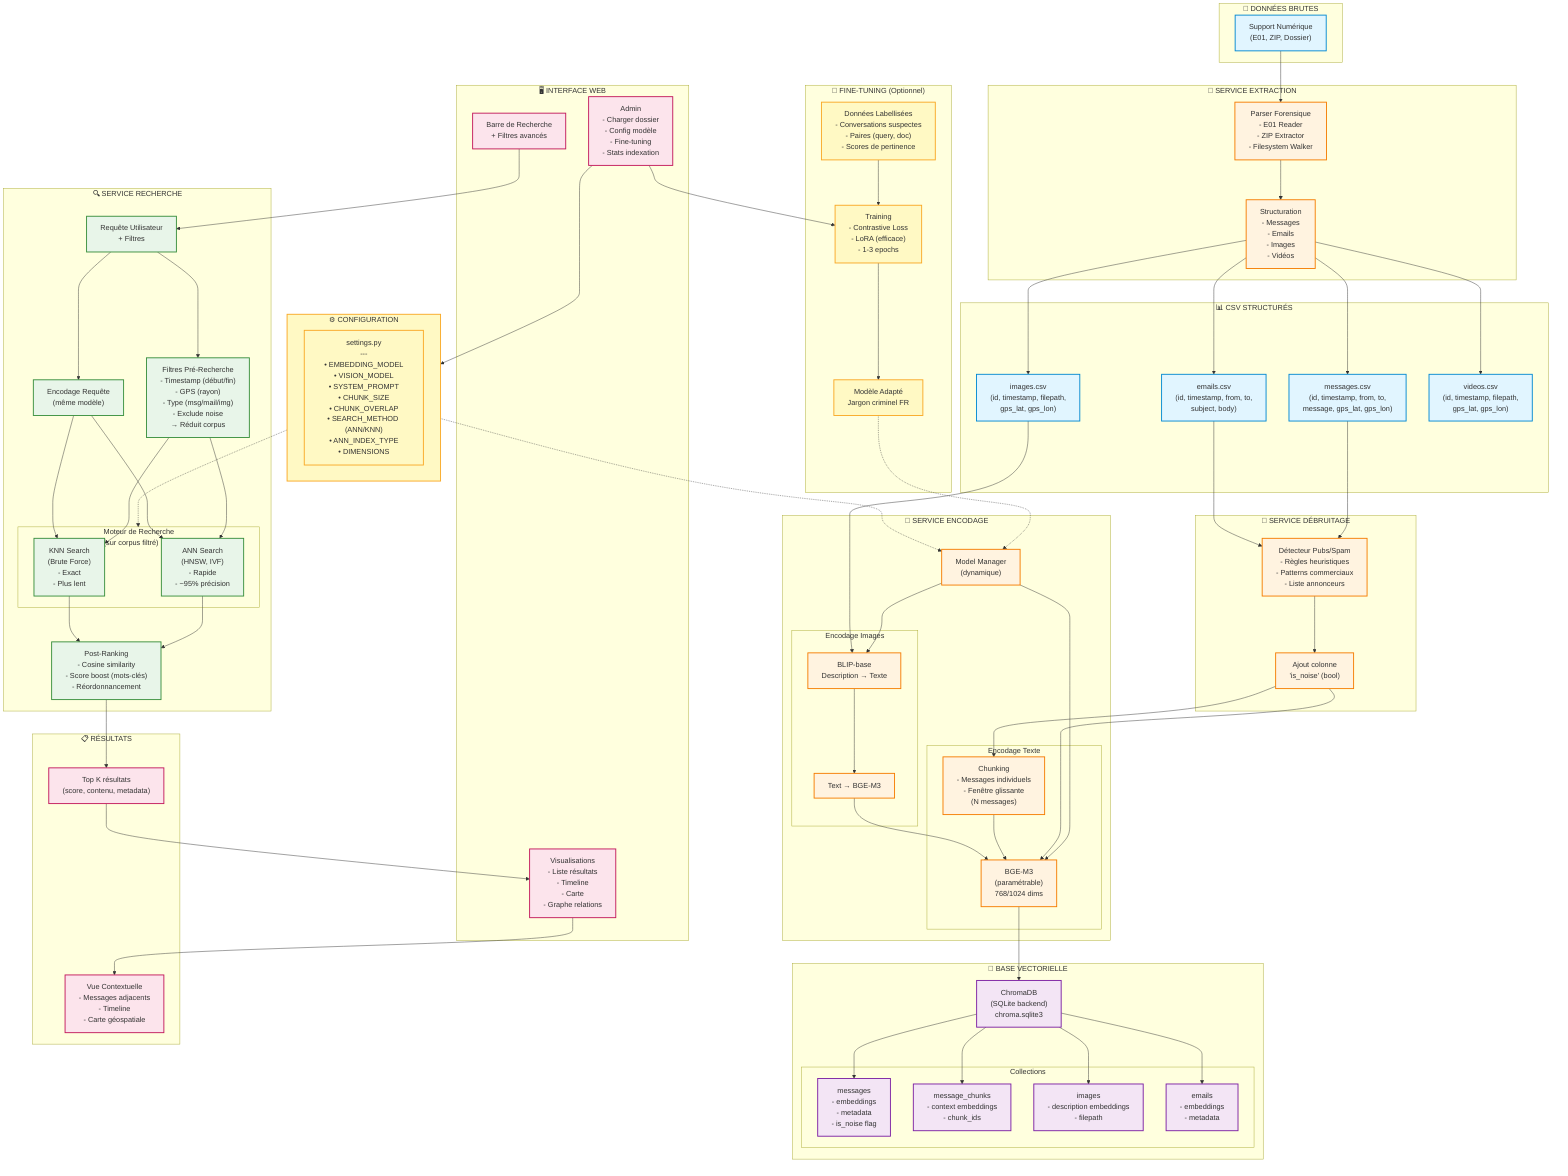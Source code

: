 graph TB
    subgraph INPUT["📱 DONNÉES BRUTES"]
        RAW["Support Numérique<br/>(E01, ZIP, Dossier)"]
    end

    subgraph EXTRACTION["🔧 SERVICE EXTRACTION"]
        PARSER["Parser Forensique<br/>- E01 Reader<br/>- ZIP Extractor<br/>- Filesystem Walker"]
        STRUCT["Structuration<br/>- Messages<br/>- Emails<br/>- Images<br/>- Vidéos"]
        PARSER --> STRUCT
    end

    subgraph CSV_STORAGE["📊 CSV STRUCTURÉS"]
        CSV_MSG["messages.csv<br/>(id, timestamp, from, to,<br/>message, gps_lat, gps_lon)"]
        CSV_MAIL["emails.csv<br/>(id, timestamp, from, to,<br/>subject, body)"]
        CSV_IMG["images.csv<br/>(id, timestamp, filepath,<br/>gps_lat, gps_lon)"]
        CSV_VID["videos.csv<br/>(id, timestamp, filepath,<br/>gps_lat, gps_lon)"]
    end

    subgraph DENOISING["🚫 SERVICE DÉBRUITAGE"]
        SPAM_DETECT["Détecteur Pubs/Spam<br/>- Règles heuristiques<br/>- Patterns commerciaux<br/>- Liste annonceurs"]
        FLAG["Ajout colonne<br/>'is_noise' (bool)"]
        SPAM_DETECT --> FLAG
    end

    subgraph CONFIG["⚙️ CONFIGURATION"]
        SETTINGS["settings.py<br/>---<br/>• EMBEDDING_MODEL<br/>• VISION_MODEL<br/>• SYSTEM_PROMPT<br/>• CHUNK_SIZE<br/>• CHUNK_OVERLAP<br/>• SEARCH_METHOD (ANN/KNN)<br/>• ANN_INDEX_TYPE<br/>• DIMENSIONS"]
    end

    subgraph ENCODING["🧠 SERVICE ENCODAGE"]
        MODEL_MGR["Model Manager<br/>(dynamique)"]
        
        subgraph TEXT_ENC["Encodage Texte"]
            BGE["BGE-M3<br/>(paramétrable)<br/>768/1024 dims"]
            CHUNKS["Chunking<br/>- Messages individuels<br/>- Fenêtre glissante<br/>(N messages)"]
        end
        
        subgraph IMG_ENC["Encodage Images"]
            BLIP["BLIP-base<br/>Description → Texte"]
            IMG_TO_TXT["Text → BGE-M3"]
        end
        
        MODEL_MGR --> BGE
        MODEL_MGR --> BLIP
    end

    subgraph FINE_TUNE["🎯 FINE-TUNING (Optionnel)"]
        FT_DATA["Données Labellisées<br/>- Conversations suspectes<br/>- Paires (query, doc)<br/>- Scores de pertinence"]
        FT_TRAIN["Training<br/>- Contrastive Loss<br/>- LoRA (efficace)<br/>- 1-3 epochs"]
        FT_MODEL["Modèle Adapté<br/>Jargon criminel FR"]
        FT_DATA --> FT_TRAIN --> FT_MODEL
    end

    subgraph VECTOR_DB["💾 BASE VECTORIELLE"]
        CHROMA["ChromaDB<br/>(SQLite backend)<br/>chroma.sqlite3"]
        
        subgraph COLLECTIONS["Collections"]
            COL_MSG["messages<br/>- embeddings<br/>- metadata<br/>- is_noise flag"]
            COL_CHUNK["message_chunks<br/>- context embeddings<br/>- chunk_ids"]
            COL_IMG["images<br/>- description embeddings<br/>- filepath"]
            COL_MAIL["emails<br/>- embeddings<br/>- metadata"]
        end
        
        CHROMA --> COL_MSG
        CHROMA --> COL_CHUNK
        CHROMA --> COL_IMG
        CHROMA --> COL_MAIL
    end

    subgraph SEARCH["🔍 SERVICE RECHERCHE"]
        QUERY_INPUT["Requête Utilisateur<br/>+ Filtres"]
        QUERY_ENC["Encodage Requête<br/>(même modèle)"]
        
        FILTERS["Filtres Pré-Recherche<br/>- Timestamp (début/fin)<br/>- GPS (rayon)<br/>- Type (msg/mail/img)<br/>- Exclude noise<br/>→ Réduit corpus"]
        
        subgraph SEARCH_ENGINE["Moteur de Recherche<br/>(sur corpus filtré)"]
            ANN_SEARCH["ANN Search<br/>(HNSW, IVF)<br/>- Rapide<br/>- ~95% précision"]
            KNN_SEARCH["KNN Search<br/>(Brute Force)<br/>- Exact<br/>- Plus lent"]
        end
        
        RANKING["Post-Ranking<br/>- Cosine similarity<br/>- Score boost (mots-clés)<br/>- Réordonnancement"]
        
        QUERY_INPUT --> QUERY_ENC
        QUERY_INPUT --> FILTERS
        FILTERS --> ANN_SEARCH
        FILTERS --> KNN_SEARCH
        ANN_SEARCH --> RANKING
        KNN_SEARCH --> RANKING
        QUERY_ENC --> ANN_SEARCH
        QUERY_ENC --> KNN_SEARCH
    end

    subgraph RESULTS["📋 RÉSULTATS"]
        TOP_K["Top K résultats<br/>(score, contenu, metadata)"]
        CONTEXT["Vue Contextuelle<br/>- Messages adjacents<br/>- Timeline<br/>- Carte géospatiale"]
    end

    subgraph UI["🖥️ INTERFACE WEB"]
        SEARCH_UI["Barre de Recherche<br/>+ Filtres avancés"]
        VIZ["Visualisations<br/>- Liste résultats<br/>- Timeline<br/>- Carte<br/>- Graphe relations"]
        ADMIN["Admin<br/>- Charger dossier<br/>- Config modèle<br/>- Fine-tuning<br/>- Stats indexation"]
    end

    %% Flux principal
    RAW --> PARSER
    STRUCT --> CSV_MSG
    STRUCT --> CSV_MAIL
    STRUCT --> CSV_IMG
    STRUCT --> CSV_VID
    
    CSV_MSG --> SPAM_DETECT
    CSV_MAIL --> SPAM_DETECT
    
    FLAG --> BGE
    FLAG --> CHUNKS
    CHUNKS --> BGE
    CSV_IMG --> BLIP
    BLIP --> IMG_TO_TXT
    IMG_TO_TXT --> BGE
    
    BGE --> CHROMA
    
    CONFIG -.-> MODEL_MGR
    CONFIG -.-> SEARCH_ENGINE
    FT_MODEL -.-> MODEL_MGR
    
    RANKING --> TOP_K
    TOP_K --> VIZ
    
    SEARCH_UI --> QUERY_INPUT
    VIZ --> CONTEXT
    ADMIN --> CONFIG
    ADMIN --> FT_TRAIN
    
    %% Styles
    classDef inputStyle fill:#e1f5ff,stroke:#0288d1,stroke-width:2px
    classDef processStyle fill:#fff3e0,stroke:#f57c00,stroke-width:2px
    classDef storageStyle fill:#f3e5f5,stroke:#7b1fa2,stroke-width:2px
    classDef searchStyle fill:#e8f5e9,stroke:#388e3c,stroke-width:2px
    classDef uiStyle fill:#fce4ec,stroke:#c2185b,stroke-width:2px
    classDef configStyle fill:#fff9c4,stroke:#f9a825,stroke-width:2px
    
    class RAW,CSV_MSG,CSV_MAIL,CSV_IMG,CSV_VID inputStyle
    class PARSER,STRUCT,SPAM_DETECT,FLAG,BGE,BLIP,CHUNKS,IMG_TO_TXT,MODEL_MGR processStyle
    class CHROMA,COL_MSG,COL_CHUNK,COL_IMG,COL_MAIL storageStyle
    class QUERY_INPUT,QUERY_ENC,ANN_SEARCH,KNN_SEARCH,FILTERS,RANKING searchStyle
    class SEARCH_UI,VIZ,ADMIN,TOP_K,CONTEXT uiStyle
    class CONFIG,SETTINGS,FT_DATA,FT_TRAIN,FT_MODEL configStyle